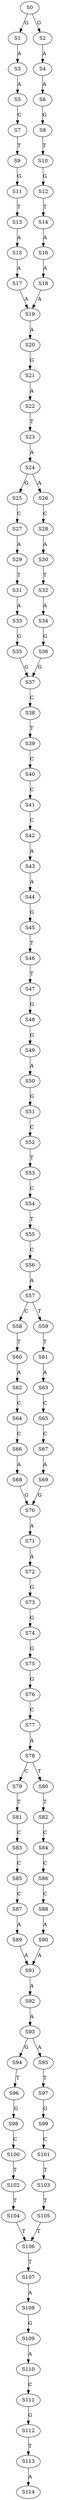strict digraph  {
	S0 -> S1 [ label = G ];
	S0 -> S2 [ label = G ];
	S1 -> S3 [ label = A ];
	S2 -> S4 [ label = A ];
	S3 -> S5 [ label = A ];
	S4 -> S6 [ label = A ];
	S5 -> S7 [ label = C ];
	S6 -> S8 [ label = G ];
	S7 -> S9 [ label = T ];
	S8 -> S10 [ label = T ];
	S9 -> S11 [ label = G ];
	S10 -> S12 [ label = G ];
	S11 -> S13 [ label = T ];
	S12 -> S14 [ label = T ];
	S13 -> S15 [ label = A ];
	S14 -> S16 [ label = A ];
	S15 -> S17 [ label = A ];
	S16 -> S18 [ label = A ];
	S17 -> S19 [ label = A ];
	S18 -> S19 [ label = A ];
	S19 -> S20 [ label = A ];
	S20 -> S21 [ label = G ];
	S21 -> S22 [ label = A ];
	S22 -> S23 [ label = T ];
	S23 -> S24 [ label = A ];
	S24 -> S25 [ label = G ];
	S24 -> S26 [ label = A ];
	S25 -> S27 [ label = C ];
	S26 -> S28 [ label = C ];
	S27 -> S29 [ label = A ];
	S28 -> S30 [ label = A ];
	S29 -> S31 [ label = T ];
	S30 -> S32 [ label = T ];
	S31 -> S33 [ label = A ];
	S32 -> S34 [ label = A ];
	S33 -> S35 [ label = G ];
	S34 -> S36 [ label = G ];
	S35 -> S37 [ label = G ];
	S36 -> S37 [ label = G ];
	S37 -> S38 [ label = C ];
	S38 -> S39 [ label = T ];
	S39 -> S40 [ label = C ];
	S40 -> S41 [ label = C ];
	S41 -> S42 [ label = C ];
	S42 -> S43 [ label = A ];
	S43 -> S44 [ label = A ];
	S44 -> S45 [ label = G ];
	S45 -> S46 [ label = T ];
	S46 -> S47 [ label = T ];
	S47 -> S48 [ label = G ];
	S48 -> S49 [ label = G ];
	S49 -> S50 [ label = A ];
	S50 -> S51 [ label = G ];
	S51 -> S52 [ label = C ];
	S52 -> S53 [ label = T ];
	S53 -> S54 [ label = C ];
	S54 -> S55 [ label = T ];
	S55 -> S56 [ label = C ];
	S56 -> S57 [ label = A ];
	S57 -> S58 [ label = C ];
	S57 -> S59 [ label = T ];
	S58 -> S60 [ label = T ];
	S59 -> S61 [ label = T ];
	S60 -> S62 [ label = A ];
	S61 -> S63 [ label = A ];
	S62 -> S64 [ label = C ];
	S63 -> S65 [ label = C ];
	S64 -> S66 [ label = C ];
	S65 -> S67 [ label = C ];
	S66 -> S68 [ label = A ];
	S67 -> S69 [ label = A ];
	S68 -> S70 [ label = G ];
	S69 -> S70 [ label = G ];
	S70 -> S71 [ label = A ];
	S71 -> S72 [ label = A ];
	S72 -> S73 [ label = G ];
	S73 -> S74 [ label = G ];
	S74 -> S75 [ label = G ];
	S75 -> S76 [ label = G ];
	S76 -> S77 [ label = C ];
	S77 -> S78 [ label = A ];
	S78 -> S79 [ label = C ];
	S78 -> S80 [ label = T ];
	S79 -> S81 [ label = T ];
	S80 -> S82 [ label = T ];
	S81 -> S83 [ label = C ];
	S82 -> S84 [ label = C ];
	S83 -> S85 [ label = C ];
	S84 -> S86 [ label = C ];
	S85 -> S87 [ label = C ];
	S86 -> S88 [ label = C ];
	S87 -> S89 [ label = A ];
	S88 -> S90 [ label = A ];
	S89 -> S91 [ label = A ];
	S90 -> S91 [ label = A ];
	S91 -> S92 [ label = A ];
	S92 -> S93 [ label = A ];
	S93 -> S94 [ label = G ];
	S93 -> S95 [ label = A ];
	S94 -> S96 [ label = T ];
	S95 -> S97 [ label = T ];
	S96 -> S98 [ label = G ];
	S97 -> S99 [ label = G ];
	S98 -> S100 [ label = C ];
	S99 -> S101 [ label = C ];
	S100 -> S102 [ label = T ];
	S101 -> S103 [ label = T ];
	S102 -> S104 [ label = T ];
	S103 -> S105 [ label = T ];
	S104 -> S106 [ label = T ];
	S105 -> S106 [ label = T ];
	S106 -> S107 [ label = T ];
	S107 -> S108 [ label = A ];
	S108 -> S109 [ label = G ];
	S109 -> S110 [ label = A ];
	S110 -> S111 [ label = C ];
	S111 -> S112 [ label = G ];
	S112 -> S113 [ label = T ];
	S113 -> S114 [ label = A ];
}
